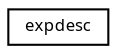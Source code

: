 digraph "Graphical Class Hierarchy"
{
  edge [fontname="Sans",fontsize="8",labelfontname="Sans",labelfontsize="8"];
  node [fontname="Sans",fontsize="8",shape=record];
  rankdir="LR";
  Node1 [label="expdesc",height=0.2,width=0.4,color="black", fillcolor="white", style="filled",URL="$structexpdesc.html"];
}

